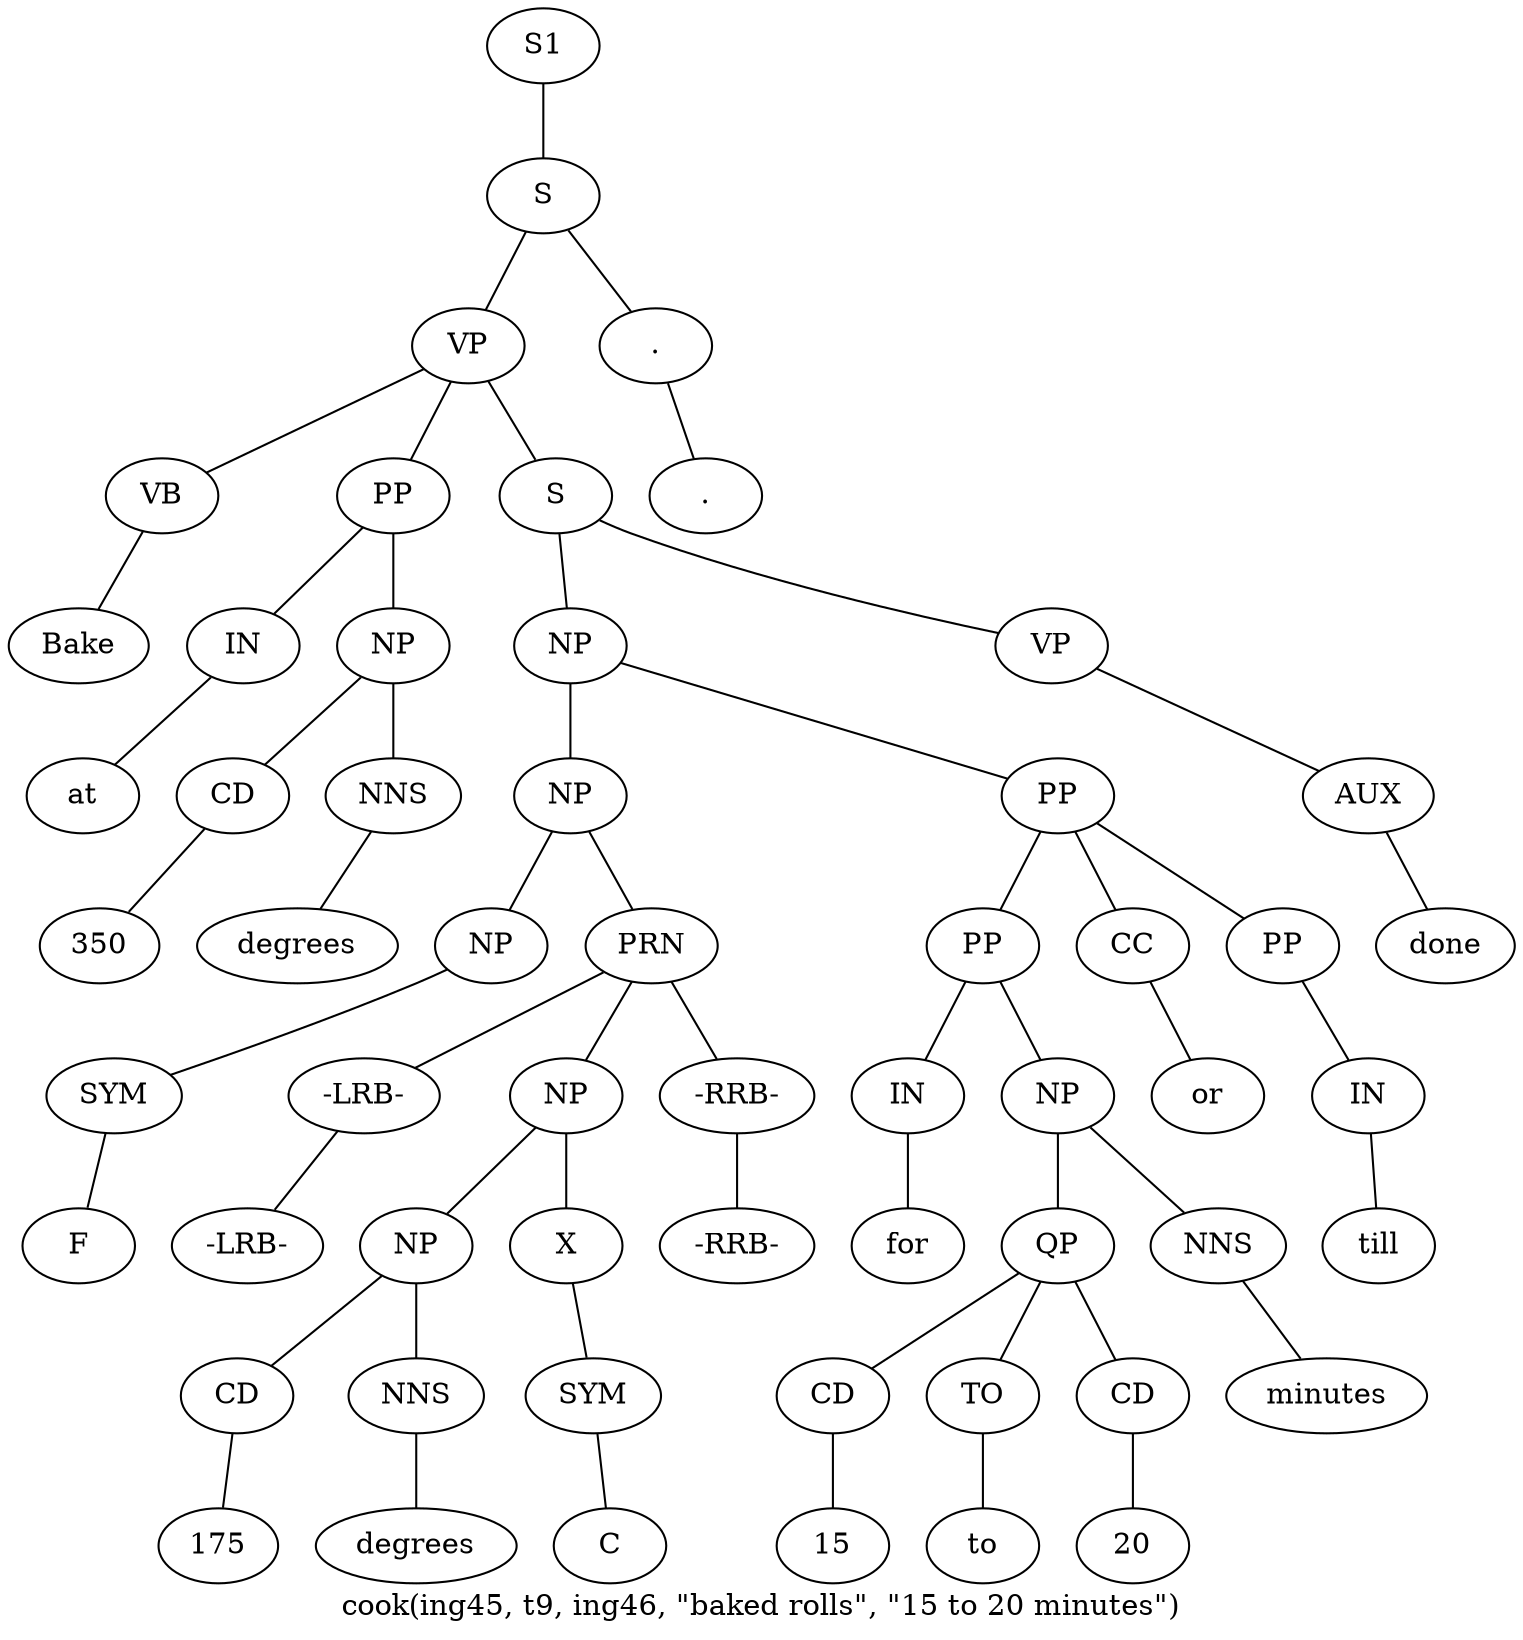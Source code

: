 graph SyntaxGraph {
	label = "cook(ing45, t9, ing46, \"baked rolls\", \"15 to 20 minutes\")";
	Node0 [label="S1"];
	Node1 [label="S"];
	Node2 [label="VP"];
	Node3 [label="VB"];
	Node4 [label="Bake"];
	Node5 [label="PP"];
	Node6 [label="IN"];
	Node7 [label="at"];
	Node8 [label="NP"];
	Node9 [label="CD"];
	Node10 [label="350"];
	Node11 [label="NNS"];
	Node12 [label="degrees"];
	Node13 [label="S"];
	Node14 [label="NP"];
	Node15 [label="NP"];
	Node16 [label="NP"];
	Node17 [label="SYM"];
	Node18 [label="F"];
	Node19 [label="PRN"];
	Node20 [label="-LRB-"];
	Node21 [label="-LRB-"];
	Node22 [label="NP"];
	Node23 [label="NP"];
	Node24 [label="CD"];
	Node25 [label="175"];
	Node26 [label="NNS"];
	Node27 [label="degrees"];
	Node28 [label="X"];
	Node29 [label="SYM"];
	Node30 [label="C"];
	Node31 [label="-RRB-"];
	Node32 [label="-RRB-"];
	Node33 [label="PP"];
	Node34 [label="PP"];
	Node35 [label="IN"];
	Node36 [label="for"];
	Node37 [label="NP"];
	Node38 [label="QP"];
	Node39 [label="CD"];
	Node40 [label="15"];
	Node41 [label="TO"];
	Node42 [label="to"];
	Node43 [label="CD"];
	Node44 [label="20"];
	Node45 [label="NNS"];
	Node46 [label="minutes"];
	Node47 [label="CC"];
	Node48 [label="or"];
	Node49 [label="PP"];
	Node50 [label="IN"];
	Node51 [label="till"];
	Node52 [label="VP"];
	Node53 [label="AUX"];
	Node54 [label="done"];
	Node55 [label="."];
	Node56 [label="."];

	Node0 -- Node1;
	Node1 -- Node2;
	Node1 -- Node55;
	Node2 -- Node3;
	Node2 -- Node5;
	Node2 -- Node13;
	Node3 -- Node4;
	Node5 -- Node6;
	Node5 -- Node8;
	Node6 -- Node7;
	Node8 -- Node9;
	Node8 -- Node11;
	Node9 -- Node10;
	Node11 -- Node12;
	Node13 -- Node14;
	Node13 -- Node52;
	Node14 -- Node15;
	Node14 -- Node33;
	Node15 -- Node16;
	Node15 -- Node19;
	Node16 -- Node17;
	Node17 -- Node18;
	Node19 -- Node20;
	Node19 -- Node22;
	Node19 -- Node31;
	Node20 -- Node21;
	Node22 -- Node23;
	Node22 -- Node28;
	Node23 -- Node24;
	Node23 -- Node26;
	Node24 -- Node25;
	Node26 -- Node27;
	Node28 -- Node29;
	Node29 -- Node30;
	Node31 -- Node32;
	Node33 -- Node34;
	Node33 -- Node47;
	Node33 -- Node49;
	Node34 -- Node35;
	Node34 -- Node37;
	Node35 -- Node36;
	Node37 -- Node38;
	Node37 -- Node45;
	Node38 -- Node39;
	Node38 -- Node41;
	Node38 -- Node43;
	Node39 -- Node40;
	Node41 -- Node42;
	Node43 -- Node44;
	Node45 -- Node46;
	Node47 -- Node48;
	Node49 -- Node50;
	Node50 -- Node51;
	Node52 -- Node53;
	Node53 -- Node54;
	Node55 -- Node56;
}